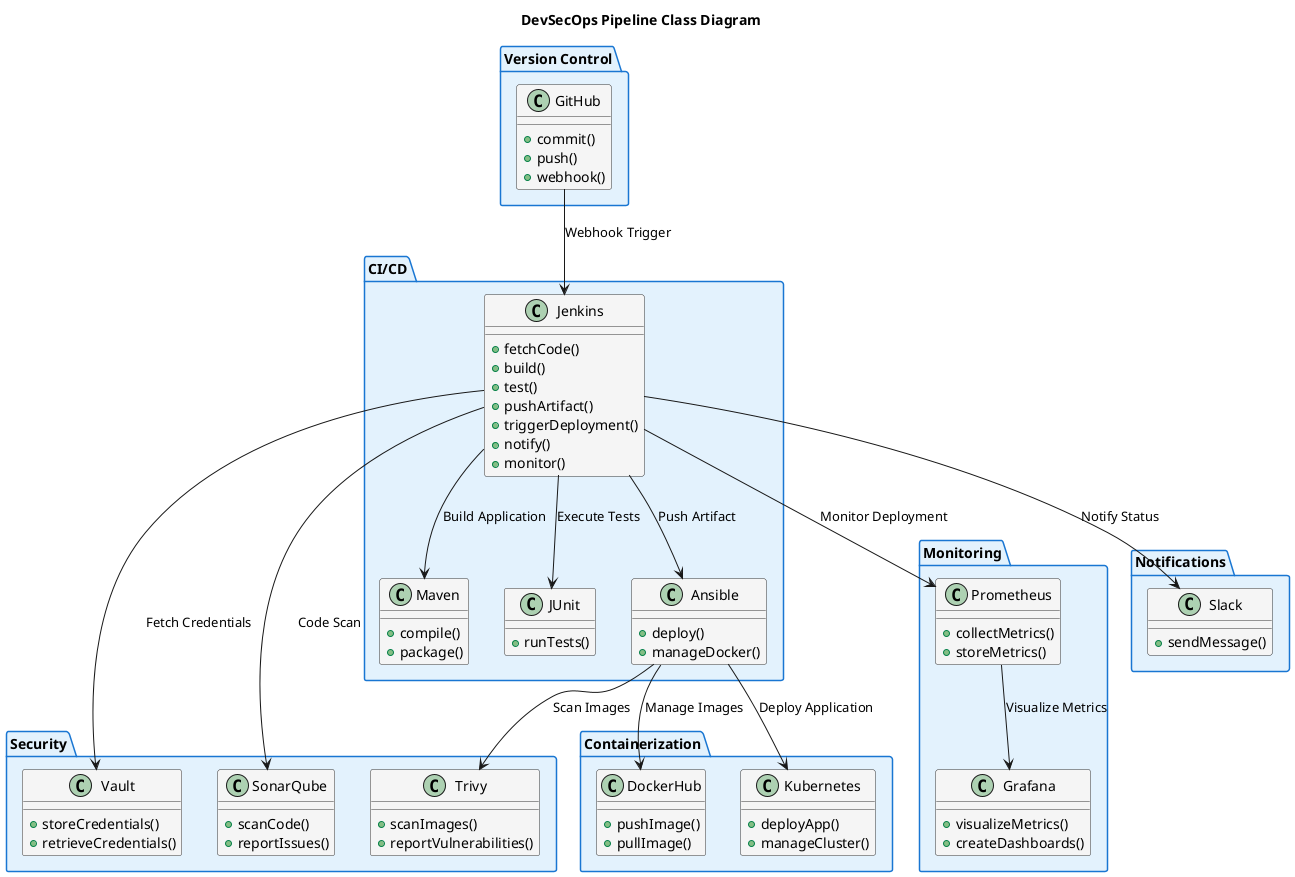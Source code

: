 @startuml
skinparam class {
    BackgroundColor #F5F5F5
    BorderColor #333333
    FontColor #000000
}

skinparam package {
    BackgroundColor #E3F2FD
    BorderColor #1976D2
}

title DevSecOps Pipeline Class Diagram

package "Version Control" {
    class GitHub {
        +commit()
        +push()
        +webhook()
    }
}

package "CI/CD" {
    class Jenkins {
        +fetchCode()
        +build()
        +test()
        +pushArtifact()
        +triggerDeployment()
        +notify()
        +monitor()
    }
    
    class Maven {
        +compile()
        +package()
    }
    
    class JUnit {
        +runTests()
    }
    
    class Ansible {
        +deploy()
        +manageDocker()
    }
}

package "Security" {
    class Vault {
        +storeCredentials()
        +retrieveCredentials()
    }
    
    class SonarQube {
        +scanCode()
        +reportIssues()
    }
    
    class Trivy {
        +scanImages()
        +reportVulnerabilities()
    }
}

package "Containerization" {
    class DockerHub {
        +pushImage()
        +pullImage()
    }
    
    class Kubernetes {
        +deployApp()
        +manageCluster()
    }
}

package "Monitoring" {
    class Prometheus {
        +collectMetrics()
        +storeMetrics()
    }
    
    class Grafana {
        +visualizeMetrics()
        +createDashboards()
    }
}

package "Notifications" {
    class Slack {
        +sendMessage()
    }
}

GitHub --> Jenkins : Webhook Trigger
Jenkins --> Vault : Fetch Credentials
Jenkins --> Maven : Build Application
Jenkins --> SonarQube : Code Scan
Jenkins --> JUnit : Execute Tests
Jenkins --> Ansible : Push Artifact
Ansible --> DockerHub : Manage Images
Ansible --> Trivy : Scan Images
Ansible --> Kubernetes : Deploy Application
Jenkins --> Slack : Notify Status
Jenkins --> Prometheus : Monitor Deployment
Prometheus --> Grafana : Visualize Metrics
@enduml

